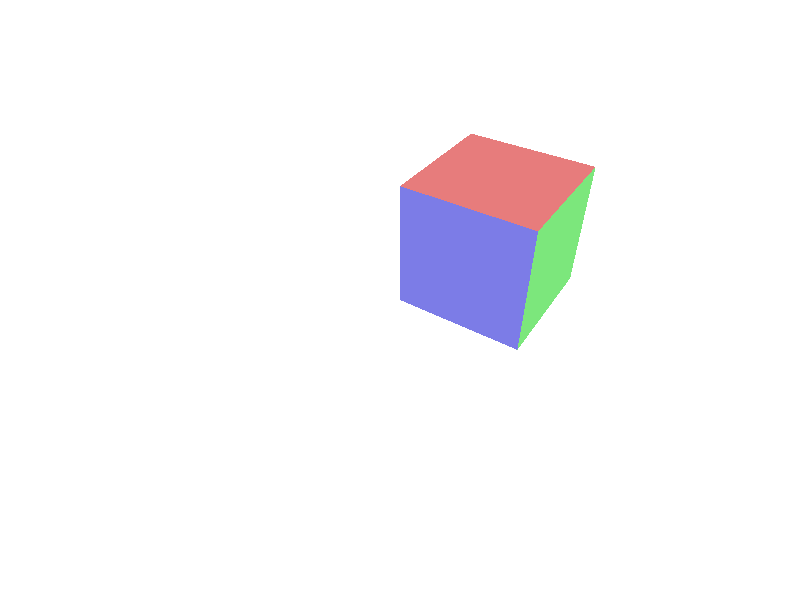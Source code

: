 #include "colors.inc"

background {
  color White
}

#declare CAM_LS = <2,3,-3>;

camera {
  location CAM_LS
  look_at  <0, 0,  0>
}

light_source {
  CAM_LS
  color White
}

#declare Red = texture {
  pigment { color rgb<0.8, 0.2, 0.2> }
  finish { ambient 0.2 diffuse 0.5 }
}
#declare Green = texture {
  pigment { color rgb<0.2, 0.8, 0.2> }
  finish { ambient 0.2 diffuse 0.5 }
}
#declare Blue = texture {
  pigment { color rgb<0.2, 0.2, 0.8> }
  finish { ambient 0.2 diffuse 0.5 }
}

// box {
  //   <0,0,0>,
  //   <1,1,1>
  //   pigment { color Blue }
  //   rotate y*35
  //   rotate x*-5
  // }

mesh {
  /* top side */
  triangle {
    <-0, 1, 0>, <0, 1, 1>, <1, 1, 1>
    texture { Red }
  }
  triangle {
    <-0, 1, 0>, <1, 1, 0>, <1, 1, 1>
    texture { Red }
  }
  /* bottom side */
  triangle {
    <-0, 0, 0>, <0, 0, 1>, <1, 0, 1>
  }
  triangle {
    <-0, 0, 0>, <1, 0, 0>, <1, 0, 1>
  }
  /* left side */
  triangle {
    < 0, 0, 0>, <0, 1, 0>, <0, 1, 1>
  }
  triangle {
    < 0, 0, 0>, <0, 1, 1>, <0, 0, 1>
  }
  /* right side */
  triangle {
    < 1, 0, 0>, <1, 1, 0>, <1, 1, 1> 
    texture { Green }
  }
  triangle {
    < 1, 0, 0>, <1, 1, 1>, <1, 0, 1>
    texture { Green }
  }
  /* front side */
  triangle {
    < 0, 0, 0>, <1, 0, 0>, <1, 1, 0>
    texture { Blue }
  }
  triangle {
    < 0, 0, 0>, <1, 1, 0>, <0, 1, 0>
    texture { Blue }
  }
  /* back side */
  triangle {
    < 0, 0, 1>, <1, 0, 1>, <1, 1, 1>
  }
  triangle {
    < 0, 0, 1>, <1, 1, 1>, <0, 1, 1>
  }
  texture {
    pigment { color rgb<0.9, 0.9, 0.9> }
    finish { ambient 0.2 diffuse 0.7 }
  }
}


